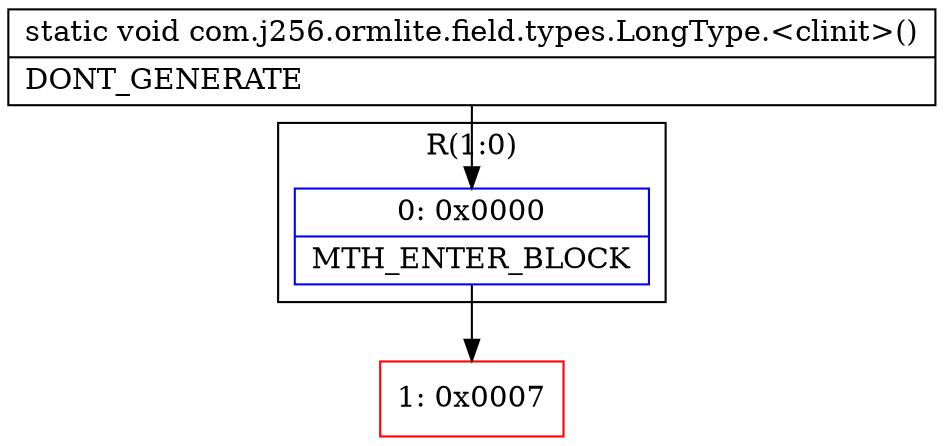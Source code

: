 digraph "CFG forcom.j256.ormlite.field.types.LongType.\<clinit\>()V" {
subgraph cluster_Region_91223852 {
label = "R(1:0)";
node [shape=record,color=blue];
Node_0 [shape=record,label="{0\:\ 0x0000|MTH_ENTER_BLOCK\l}"];
}
Node_1 [shape=record,color=red,label="{1\:\ 0x0007}"];
MethodNode[shape=record,label="{static void com.j256.ormlite.field.types.LongType.\<clinit\>()  | DONT_GENERATE\l}"];
MethodNode -> Node_0;
Node_0 -> Node_1;
}

